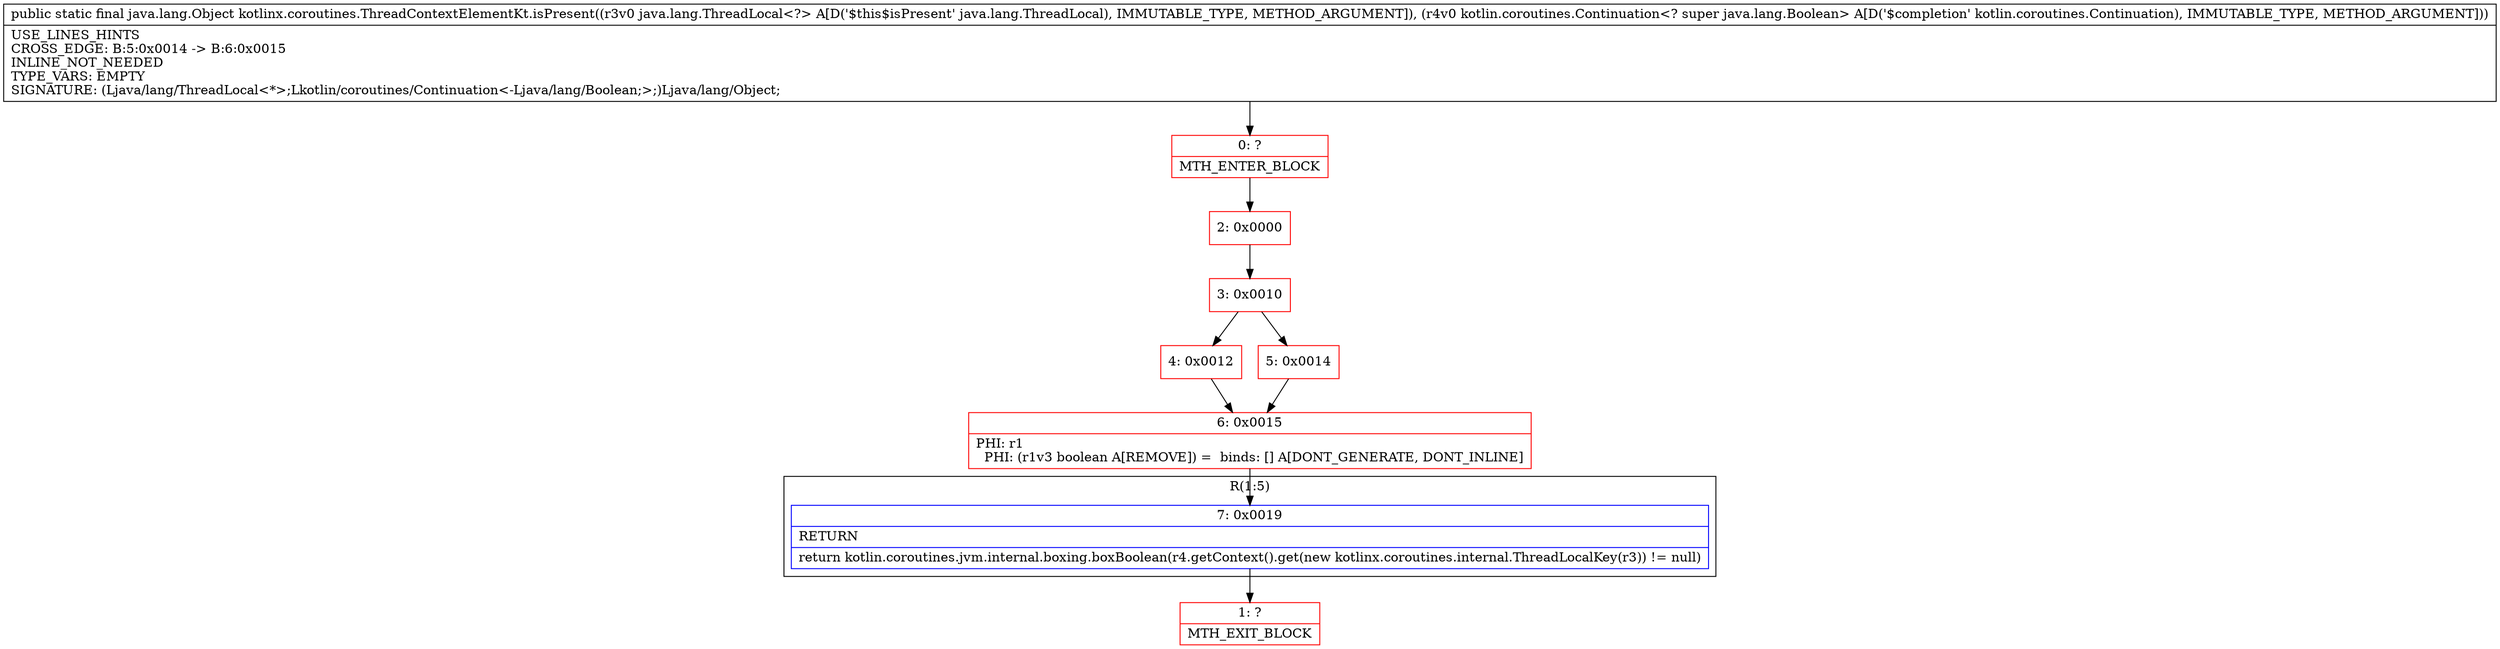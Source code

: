digraph "CFG forkotlinx.coroutines.ThreadContextElementKt.isPresent(Ljava\/lang\/ThreadLocal;Lkotlin\/coroutines\/Continuation;)Ljava\/lang\/Object;" {
subgraph cluster_Region_1163063469 {
label = "R(1:5)";
node [shape=record,color=blue];
Node_7 [shape=record,label="{7\:\ 0x0019|RETURN\l|return kotlin.coroutines.jvm.internal.boxing.boxBoolean(r4.getContext().get(new kotlinx.coroutines.internal.ThreadLocalKey(r3)) != null)\l}"];
}
Node_0 [shape=record,color=red,label="{0\:\ ?|MTH_ENTER_BLOCK\l}"];
Node_2 [shape=record,color=red,label="{2\:\ 0x0000}"];
Node_3 [shape=record,color=red,label="{3\:\ 0x0010}"];
Node_4 [shape=record,color=red,label="{4\:\ 0x0012}"];
Node_6 [shape=record,color=red,label="{6\:\ 0x0015|PHI: r1 \l  PHI: (r1v3 boolean A[REMOVE]) =  binds: [] A[DONT_GENERATE, DONT_INLINE]\l}"];
Node_1 [shape=record,color=red,label="{1\:\ ?|MTH_EXIT_BLOCK\l}"];
Node_5 [shape=record,color=red,label="{5\:\ 0x0014}"];
MethodNode[shape=record,label="{public static final java.lang.Object kotlinx.coroutines.ThreadContextElementKt.isPresent((r3v0 java.lang.ThreadLocal\<?\> A[D('$this$isPresent' java.lang.ThreadLocal), IMMUTABLE_TYPE, METHOD_ARGUMENT]), (r4v0 kotlin.coroutines.Continuation\<? super java.lang.Boolean\> A[D('$completion' kotlin.coroutines.Continuation), IMMUTABLE_TYPE, METHOD_ARGUMENT]))  | USE_LINES_HINTS\lCROSS_EDGE: B:5:0x0014 \-\> B:6:0x0015\lINLINE_NOT_NEEDED\lTYPE_VARS: EMPTY\lSIGNATURE: (Ljava\/lang\/ThreadLocal\<*\>;Lkotlin\/coroutines\/Continuation\<\-Ljava\/lang\/Boolean;\>;)Ljava\/lang\/Object;\l}"];
MethodNode -> Node_0;Node_7 -> Node_1;
Node_0 -> Node_2;
Node_2 -> Node_3;
Node_3 -> Node_4;
Node_3 -> Node_5;
Node_4 -> Node_6;
Node_6 -> Node_7;
Node_5 -> Node_6;
}

